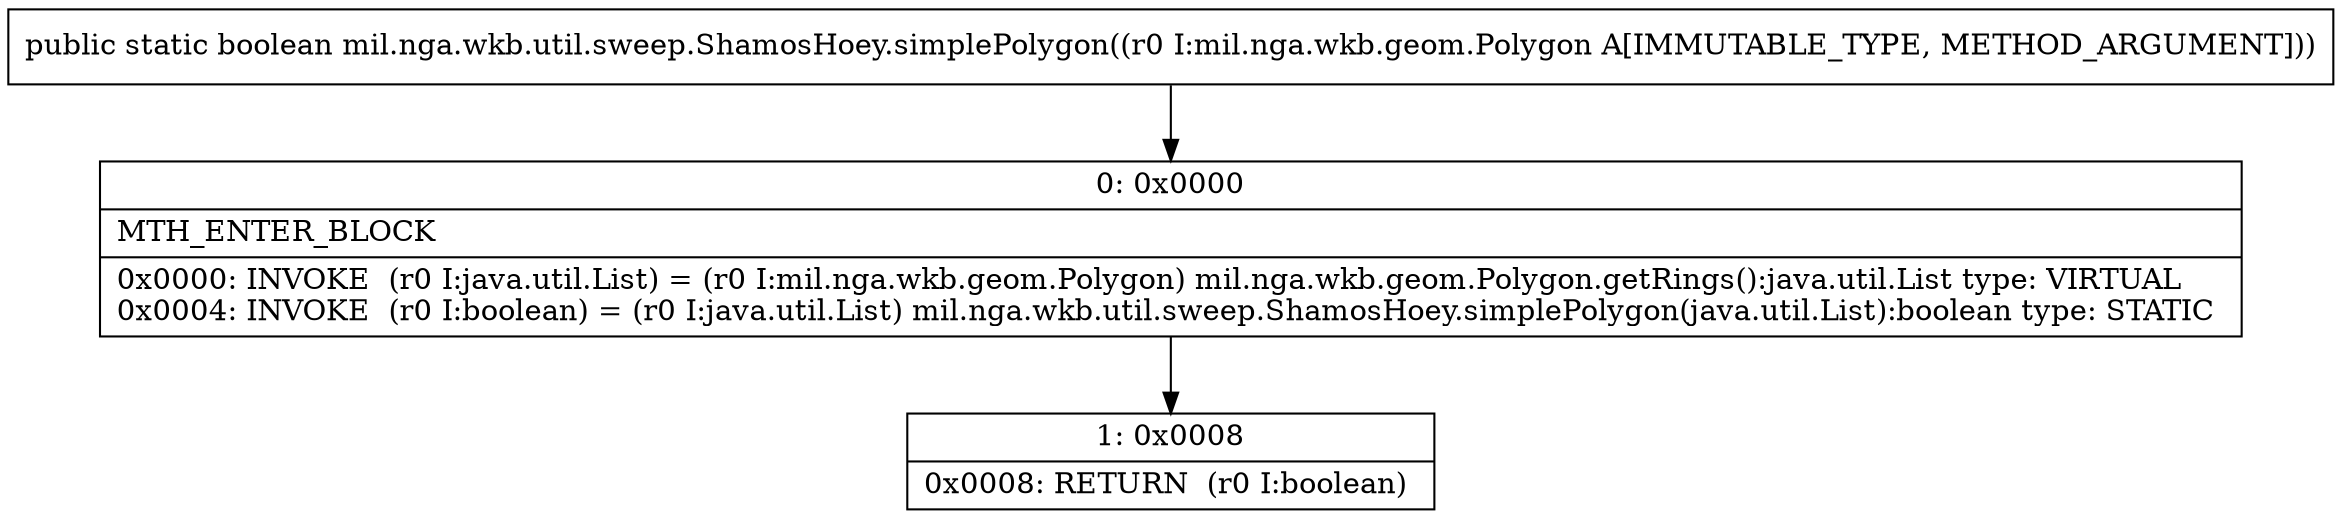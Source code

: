 digraph "CFG formil.nga.wkb.util.sweep.ShamosHoey.simplePolygon(Lmil\/nga\/wkb\/geom\/Polygon;)Z" {
Node_0 [shape=record,label="{0\:\ 0x0000|MTH_ENTER_BLOCK\l|0x0000: INVOKE  (r0 I:java.util.List) = (r0 I:mil.nga.wkb.geom.Polygon) mil.nga.wkb.geom.Polygon.getRings():java.util.List type: VIRTUAL \l0x0004: INVOKE  (r0 I:boolean) = (r0 I:java.util.List) mil.nga.wkb.util.sweep.ShamosHoey.simplePolygon(java.util.List):boolean type: STATIC \l}"];
Node_1 [shape=record,label="{1\:\ 0x0008|0x0008: RETURN  (r0 I:boolean) \l}"];
MethodNode[shape=record,label="{public static boolean mil.nga.wkb.util.sweep.ShamosHoey.simplePolygon((r0 I:mil.nga.wkb.geom.Polygon A[IMMUTABLE_TYPE, METHOD_ARGUMENT])) }"];
MethodNode -> Node_0;
Node_0 -> Node_1;
}

